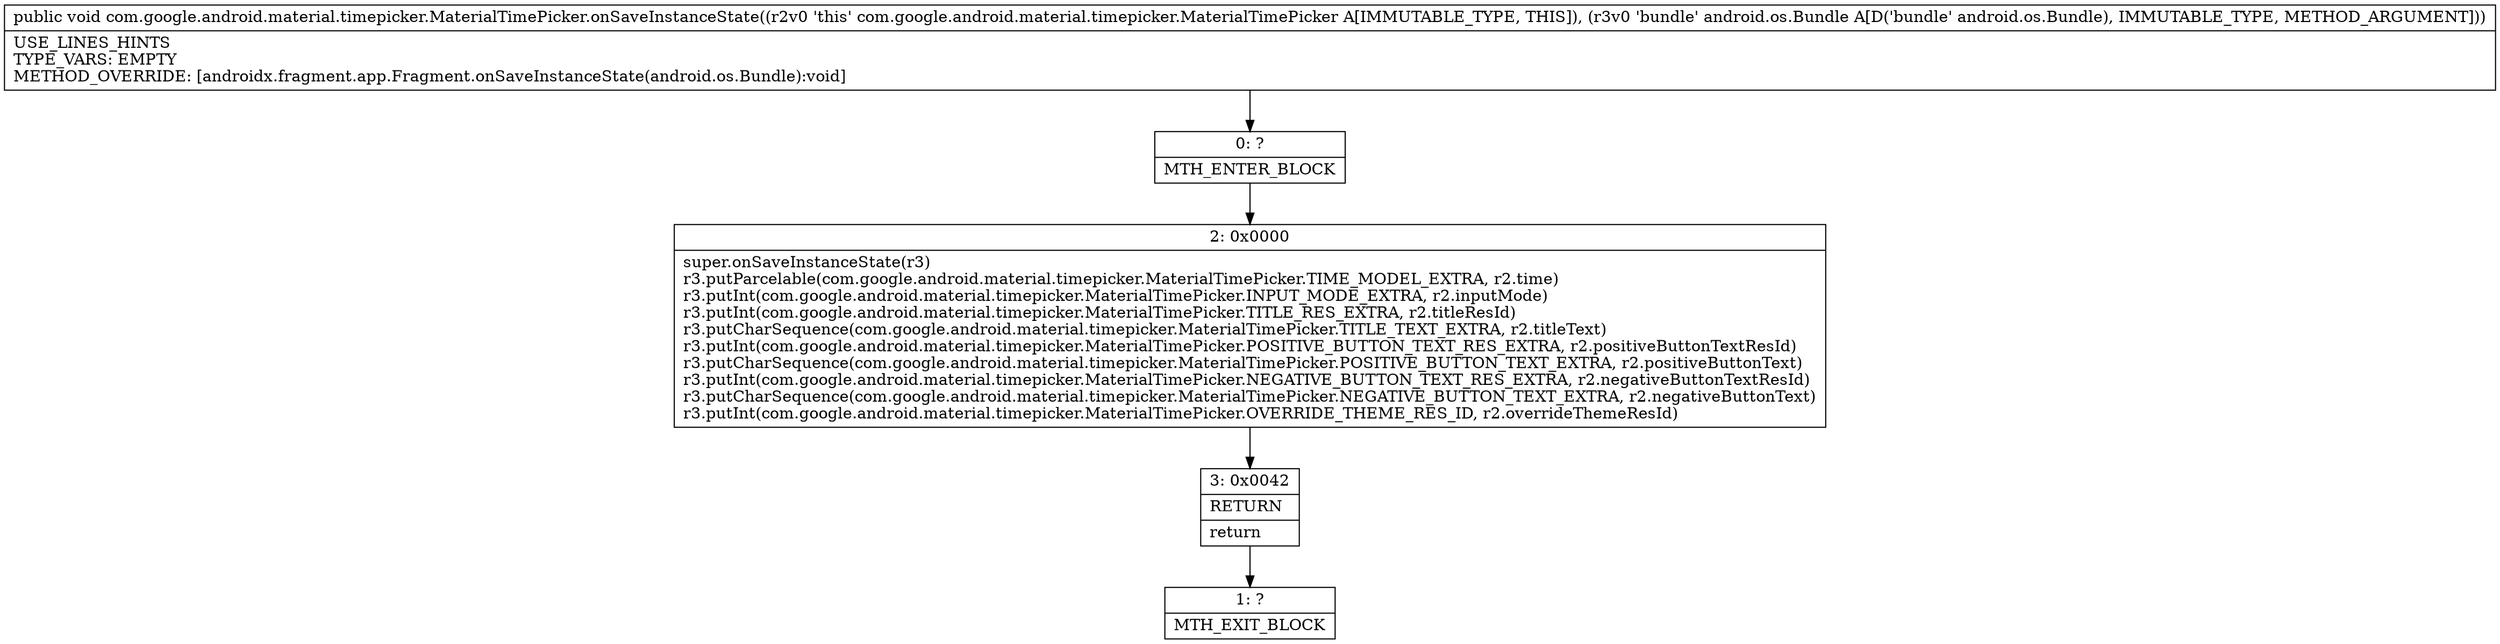 digraph "CFG forcom.google.android.material.timepicker.MaterialTimePicker.onSaveInstanceState(Landroid\/os\/Bundle;)V" {
Node_0 [shape=record,label="{0\:\ ?|MTH_ENTER_BLOCK\l}"];
Node_2 [shape=record,label="{2\:\ 0x0000|super.onSaveInstanceState(r3)\lr3.putParcelable(com.google.android.material.timepicker.MaterialTimePicker.TIME_MODEL_EXTRA, r2.time)\lr3.putInt(com.google.android.material.timepicker.MaterialTimePicker.INPUT_MODE_EXTRA, r2.inputMode)\lr3.putInt(com.google.android.material.timepicker.MaterialTimePicker.TITLE_RES_EXTRA, r2.titleResId)\lr3.putCharSequence(com.google.android.material.timepicker.MaterialTimePicker.TITLE_TEXT_EXTRA, r2.titleText)\lr3.putInt(com.google.android.material.timepicker.MaterialTimePicker.POSITIVE_BUTTON_TEXT_RES_EXTRA, r2.positiveButtonTextResId)\lr3.putCharSequence(com.google.android.material.timepicker.MaterialTimePicker.POSITIVE_BUTTON_TEXT_EXTRA, r2.positiveButtonText)\lr3.putInt(com.google.android.material.timepicker.MaterialTimePicker.NEGATIVE_BUTTON_TEXT_RES_EXTRA, r2.negativeButtonTextResId)\lr3.putCharSequence(com.google.android.material.timepicker.MaterialTimePicker.NEGATIVE_BUTTON_TEXT_EXTRA, r2.negativeButtonText)\lr3.putInt(com.google.android.material.timepicker.MaterialTimePicker.OVERRIDE_THEME_RES_ID, r2.overrideThemeResId)\l}"];
Node_3 [shape=record,label="{3\:\ 0x0042|RETURN\l|return\l}"];
Node_1 [shape=record,label="{1\:\ ?|MTH_EXIT_BLOCK\l}"];
MethodNode[shape=record,label="{public void com.google.android.material.timepicker.MaterialTimePicker.onSaveInstanceState((r2v0 'this' com.google.android.material.timepicker.MaterialTimePicker A[IMMUTABLE_TYPE, THIS]), (r3v0 'bundle' android.os.Bundle A[D('bundle' android.os.Bundle), IMMUTABLE_TYPE, METHOD_ARGUMENT]))  | USE_LINES_HINTS\lTYPE_VARS: EMPTY\lMETHOD_OVERRIDE: [androidx.fragment.app.Fragment.onSaveInstanceState(android.os.Bundle):void]\l}"];
MethodNode -> Node_0;Node_0 -> Node_2;
Node_2 -> Node_3;
Node_3 -> Node_1;
}

